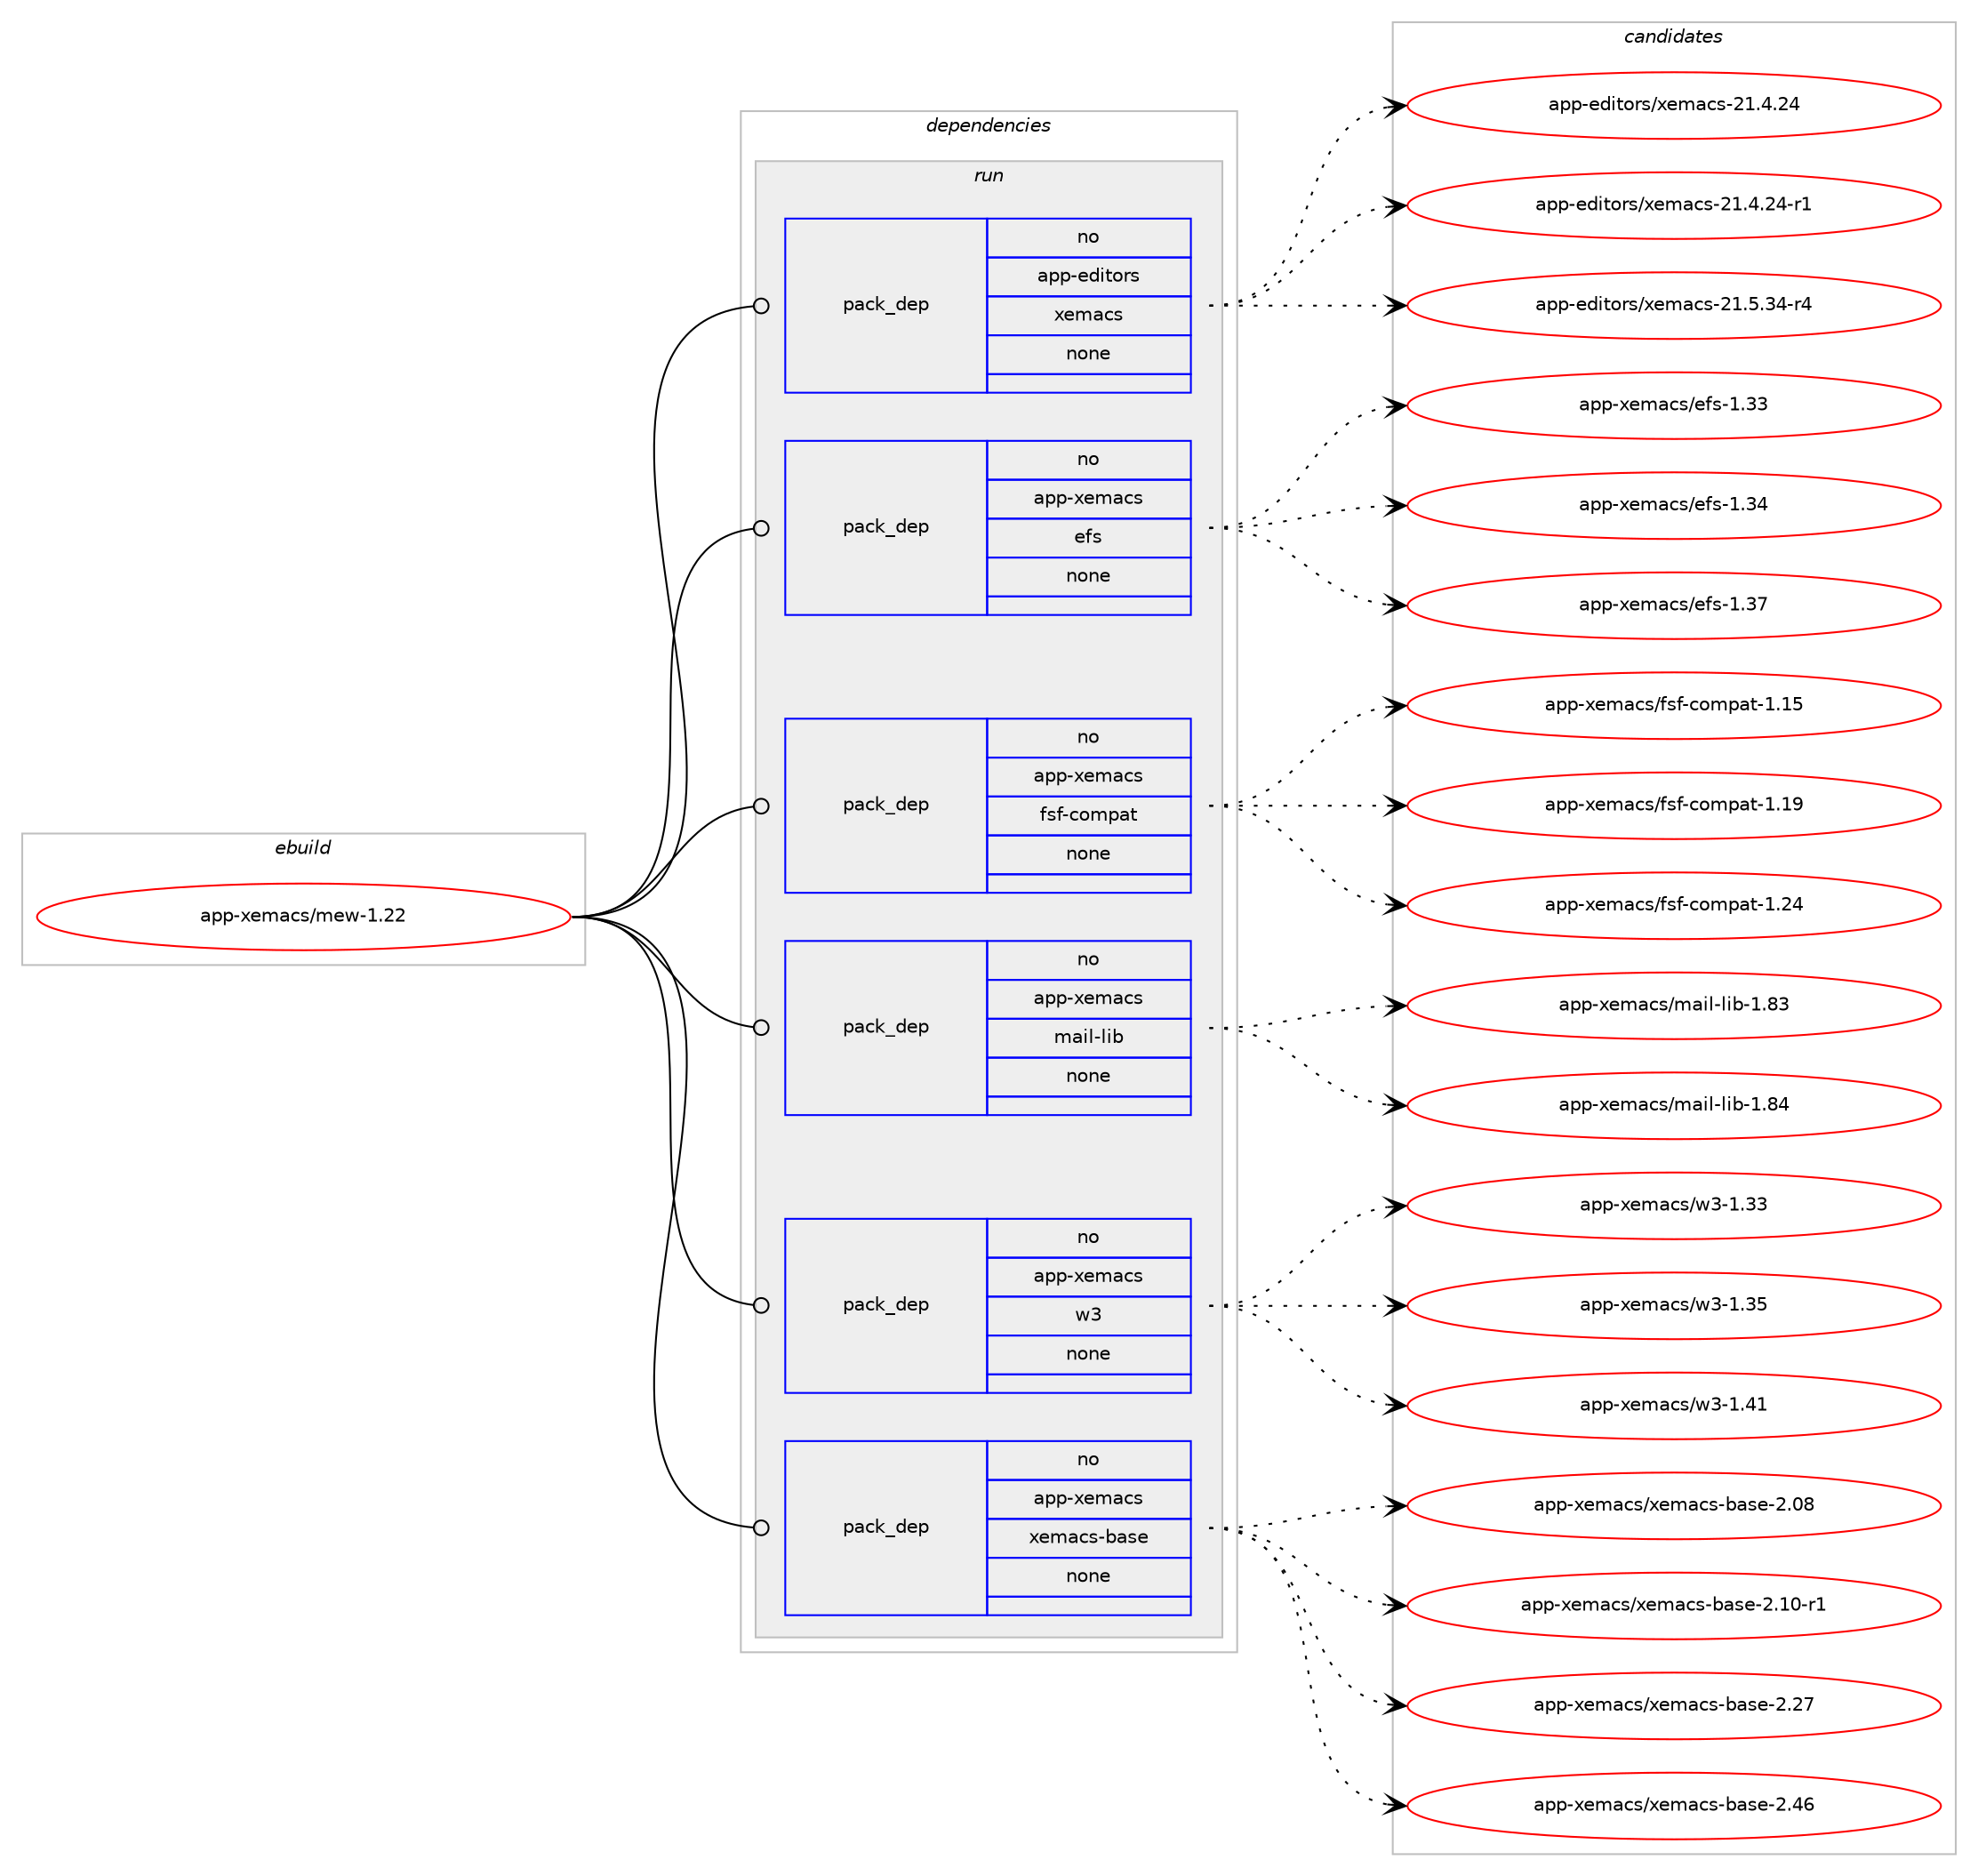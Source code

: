 digraph prolog {

# *************
# Graph options
# *************

newrank=true;
concentrate=true;
compound=true;
graph [rankdir=LR,fontname=Helvetica,fontsize=10,ranksep=1.5];#, ranksep=2.5, nodesep=0.2];
edge  [arrowhead=vee];
node  [fontname=Helvetica,fontsize=10];

# **********
# The ebuild
# **********

subgraph cluster_leftcol {
color=gray;
rank=same;
label=<<i>ebuild</i>>;
id [label="app-xemacs/mew-1.22", color=red, width=4, href="../app-xemacs/mew-1.22.svg"];
}

# ****************
# The dependencies
# ****************

subgraph cluster_midcol {
color=gray;
label=<<i>dependencies</i>>;
subgraph cluster_compile {
fillcolor="#eeeeee";
style=filled;
label=<<i>compile</i>>;
}
subgraph cluster_compileandrun {
fillcolor="#eeeeee";
style=filled;
label=<<i>compile and run</i>>;
}
subgraph cluster_run {
fillcolor="#eeeeee";
style=filled;
label=<<i>run</i>>;
subgraph pack938395 {
dependency1315677 [label=<<TABLE BORDER="0" CELLBORDER="1" CELLSPACING="0" CELLPADDING="4" WIDTH="220"><TR><TD ROWSPAN="6" CELLPADDING="30">pack_dep</TD></TR><TR><TD WIDTH="110">no</TD></TR><TR><TD>app-editors</TD></TR><TR><TD>xemacs</TD></TR><TR><TD>none</TD></TR><TR><TD></TD></TR></TABLE>>, shape=none, color=blue];
}
id:e -> dependency1315677:w [weight=20,style="solid",arrowhead="odot"];
subgraph pack938396 {
dependency1315678 [label=<<TABLE BORDER="0" CELLBORDER="1" CELLSPACING="0" CELLPADDING="4" WIDTH="220"><TR><TD ROWSPAN="6" CELLPADDING="30">pack_dep</TD></TR><TR><TD WIDTH="110">no</TD></TR><TR><TD>app-xemacs</TD></TR><TR><TD>efs</TD></TR><TR><TD>none</TD></TR><TR><TD></TD></TR></TABLE>>, shape=none, color=blue];
}
id:e -> dependency1315678:w [weight=20,style="solid",arrowhead="odot"];
subgraph pack938397 {
dependency1315679 [label=<<TABLE BORDER="0" CELLBORDER="1" CELLSPACING="0" CELLPADDING="4" WIDTH="220"><TR><TD ROWSPAN="6" CELLPADDING="30">pack_dep</TD></TR><TR><TD WIDTH="110">no</TD></TR><TR><TD>app-xemacs</TD></TR><TR><TD>fsf-compat</TD></TR><TR><TD>none</TD></TR><TR><TD></TD></TR></TABLE>>, shape=none, color=blue];
}
id:e -> dependency1315679:w [weight=20,style="solid",arrowhead="odot"];
subgraph pack938398 {
dependency1315680 [label=<<TABLE BORDER="0" CELLBORDER="1" CELLSPACING="0" CELLPADDING="4" WIDTH="220"><TR><TD ROWSPAN="6" CELLPADDING="30">pack_dep</TD></TR><TR><TD WIDTH="110">no</TD></TR><TR><TD>app-xemacs</TD></TR><TR><TD>mail-lib</TD></TR><TR><TD>none</TD></TR><TR><TD></TD></TR></TABLE>>, shape=none, color=blue];
}
id:e -> dependency1315680:w [weight=20,style="solid",arrowhead="odot"];
subgraph pack938399 {
dependency1315681 [label=<<TABLE BORDER="0" CELLBORDER="1" CELLSPACING="0" CELLPADDING="4" WIDTH="220"><TR><TD ROWSPAN="6" CELLPADDING="30">pack_dep</TD></TR><TR><TD WIDTH="110">no</TD></TR><TR><TD>app-xemacs</TD></TR><TR><TD>w3</TD></TR><TR><TD>none</TD></TR><TR><TD></TD></TR></TABLE>>, shape=none, color=blue];
}
id:e -> dependency1315681:w [weight=20,style="solid",arrowhead="odot"];
subgraph pack938400 {
dependency1315682 [label=<<TABLE BORDER="0" CELLBORDER="1" CELLSPACING="0" CELLPADDING="4" WIDTH="220"><TR><TD ROWSPAN="6" CELLPADDING="30">pack_dep</TD></TR><TR><TD WIDTH="110">no</TD></TR><TR><TD>app-xemacs</TD></TR><TR><TD>xemacs-base</TD></TR><TR><TD>none</TD></TR><TR><TD></TD></TR></TABLE>>, shape=none, color=blue];
}
id:e -> dependency1315682:w [weight=20,style="solid",arrowhead="odot"];
}
}

# **************
# The candidates
# **************

subgraph cluster_choices {
rank=same;
color=gray;
label=<<i>candidates</i>>;

subgraph choice938395 {
color=black;
nodesep=1;
choice97112112451011001051161111141154712010110997991154550494652465052 [label="app-editors/xemacs-21.4.24", color=red, width=4,href="../app-editors/xemacs-21.4.24.svg"];
choice971121124510110010511611111411547120101109979911545504946524650524511449 [label="app-editors/xemacs-21.4.24-r1", color=red, width=4,href="../app-editors/xemacs-21.4.24-r1.svg"];
choice971121124510110010511611111411547120101109979911545504946534651524511452 [label="app-editors/xemacs-21.5.34-r4", color=red, width=4,href="../app-editors/xemacs-21.5.34-r4.svg"];
dependency1315677:e -> choice97112112451011001051161111141154712010110997991154550494652465052:w [style=dotted,weight="100"];
dependency1315677:e -> choice971121124510110010511611111411547120101109979911545504946524650524511449:w [style=dotted,weight="100"];
dependency1315677:e -> choice971121124510110010511611111411547120101109979911545504946534651524511452:w [style=dotted,weight="100"];
}
subgraph choice938396 {
color=black;
nodesep=1;
choice97112112451201011099799115471011021154549465151 [label="app-xemacs/efs-1.33", color=red, width=4,href="../app-xemacs/efs-1.33.svg"];
choice97112112451201011099799115471011021154549465152 [label="app-xemacs/efs-1.34", color=red, width=4,href="../app-xemacs/efs-1.34.svg"];
choice97112112451201011099799115471011021154549465155 [label="app-xemacs/efs-1.37", color=red, width=4,href="../app-xemacs/efs-1.37.svg"];
dependency1315678:e -> choice97112112451201011099799115471011021154549465151:w [style=dotted,weight="100"];
dependency1315678:e -> choice97112112451201011099799115471011021154549465152:w [style=dotted,weight="100"];
dependency1315678:e -> choice97112112451201011099799115471011021154549465155:w [style=dotted,weight="100"];
}
subgraph choice938397 {
color=black;
nodesep=1;
choice97112112451201011099799115471021151024599111109112971164549464953 [label="app-xemacs/fsf-compat-1.15", color=red, width=4,href="../app-xemacs/fsf-compat-1.15.svg"];
choice97112112451201011099799115471021151024599111109112971164549464957 [label="app-xemacs/fsf-compat-1.19", color=red, width=4,href="../app-xemacs/fsf-compat-1.19.svg"];
choice97112112451201011099799115471021151024599111109112971164549465052 [label="app-xemacs/fsf-compat-1.24", color=red, width=4,href="../app-xemacs/fsf-compat-1.24.svg"];
dependency1315679:e -> choice97112112451201011099799115471021151024599111109112971164549464953:w [style=dotted,weight="100"];
dependency1315679:e -> choice97112112451201011099799115471021151024599111109112971164549464957:w [style=dotted,weight="100"];
dependency1315679:e -> choice97112112451201011099799115471021151024599111109112971164549465052:w [style=dotted,weight="100"];
}
subgraph choice938398 {
color=black;
nodesep=1;
choice97112112451201011099799115471099710510845108105984549465651 [label="app-xemacs/mail-lib-1.83", color=red, width=4,href="../app-xemacs/mail-lib-1.83.svg"];
choice97112112451201011099799115471099710510845108105984549465652 [label="app-xemacs/mail-lib-1.84", color=red, width=4,href="../app-xemacs/mail-lib-1.84.svg"];
dependency1315680:e -> choice97112112451201011099799115471099710510845108105984549465651:w [style=dotted,weight="100"];
dependency1315680:e -> choice97112112451201011099799115471099710510845108105984549465652:w [style=dotted,weight="100"];
}
subgraph choice938399 {
color=black;
nodesep=1;
choice9711211245120101109979911547119514549465151 [label="app-xemacs/w3-1.33", color=red, width=4,href="../app-xemacs/w3-1.33.svg"];
choice9711211245120101109979911547119514549465153 [label="app-xemacs/w3-1.35", color=red, width=4,href="../app-xemacs/w3-1.35.svg"];
choice9711211245120101109979911547119514549465249 [label="app-xemacs/w3-1.41", color=red, width=4,href="../app-xemacs/w3-1.41.svg"];
dependency1315681:e -> choice9711211245120101109979911547119514549465151:w [style=dotted,weight="100"];
dependency1315681:e -> choice9711211245120101109979911547119514549465153:w [style=dotted,weight="100"];
dependency1315681:e -> choice9711211245120101109979911547119514549465249:w [style=dotted,weight="100"];
}
subgraph choice938400 {
color=black;
nodesep=1;
choice971121124512010110997991154712010110997991154598971151014550464856 [label="app-xemacs/xemacs-base-2.08", color=red, width=4,href="../app-xemacs/xemacs-base-2.08.svg"];
choice9711211245120101109979911547120101109979911545989711510145504649484511449 [label="app-xemacs/xemacs-base-2.10-r1", color=red, width=4,href="../app-xemacs/xemacs-base-2.10-r1.svg"];
choice971121124512010110997991154712010110997991154598971151014550465055 [label="app-xemacs/xemacs-base-2.27", color=red, width=4,href="../app-xemacs/xemacs-base-2.27.svg"];
choice971121124512010110997991154712010110997991154598971151014550465254 [label="app-xemacs/xemacs-base-2.46", color=red, width=4,href="../app-xemacs/xemacs-base-2.46.svg"];
dependency1315682:e -> choice971121124512010110997991154712010110997991154598971151014550464856:w [style=dotted,weight="100"];
dependency1315682:e -> choice9711211245120101109979911547120101109979911545989711510145504649484511449:w [style=dotted,weight="100"];
dependency1315682:e -> choice971121124512010110997991154712010110997991154598971151014550465055:w [style=dotted,weight="100"];
dependency1315682:e -> choice971121124512010110997991154712010110997991154598971151014550465254:w [style=dotted,weight="100"];
}
}

}
